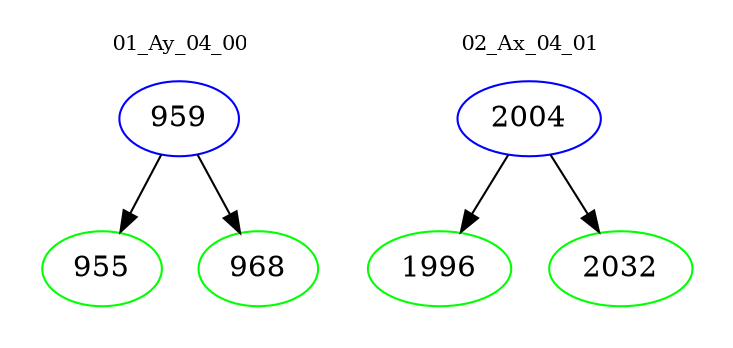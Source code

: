 digraph{
subgraph cluster_0 {
color = white
label = "01_Ay_04_00";
fontsize=10;
T0_959 [label="959", color="blue"]
T0_959 -> T0_955 [color="black"]
T0_955 [label="955", color="green"]
T0_959 -> T0_968 [color="black"]
T0_968 [label="968", color="green"]
}
subgraph cluster_1 {
color = white
label = "02_Ax_04_01";
fontsize=10;
T1_2004 [label="2004", color="blue"]
T1_2004 -> T1_1996 [color="black"]
T1_1996 [label="1996", color="green"]
T1_2004 -> T1_2032 [color="black"]
T1_2032 [label="2032", color="green"]
}
}
